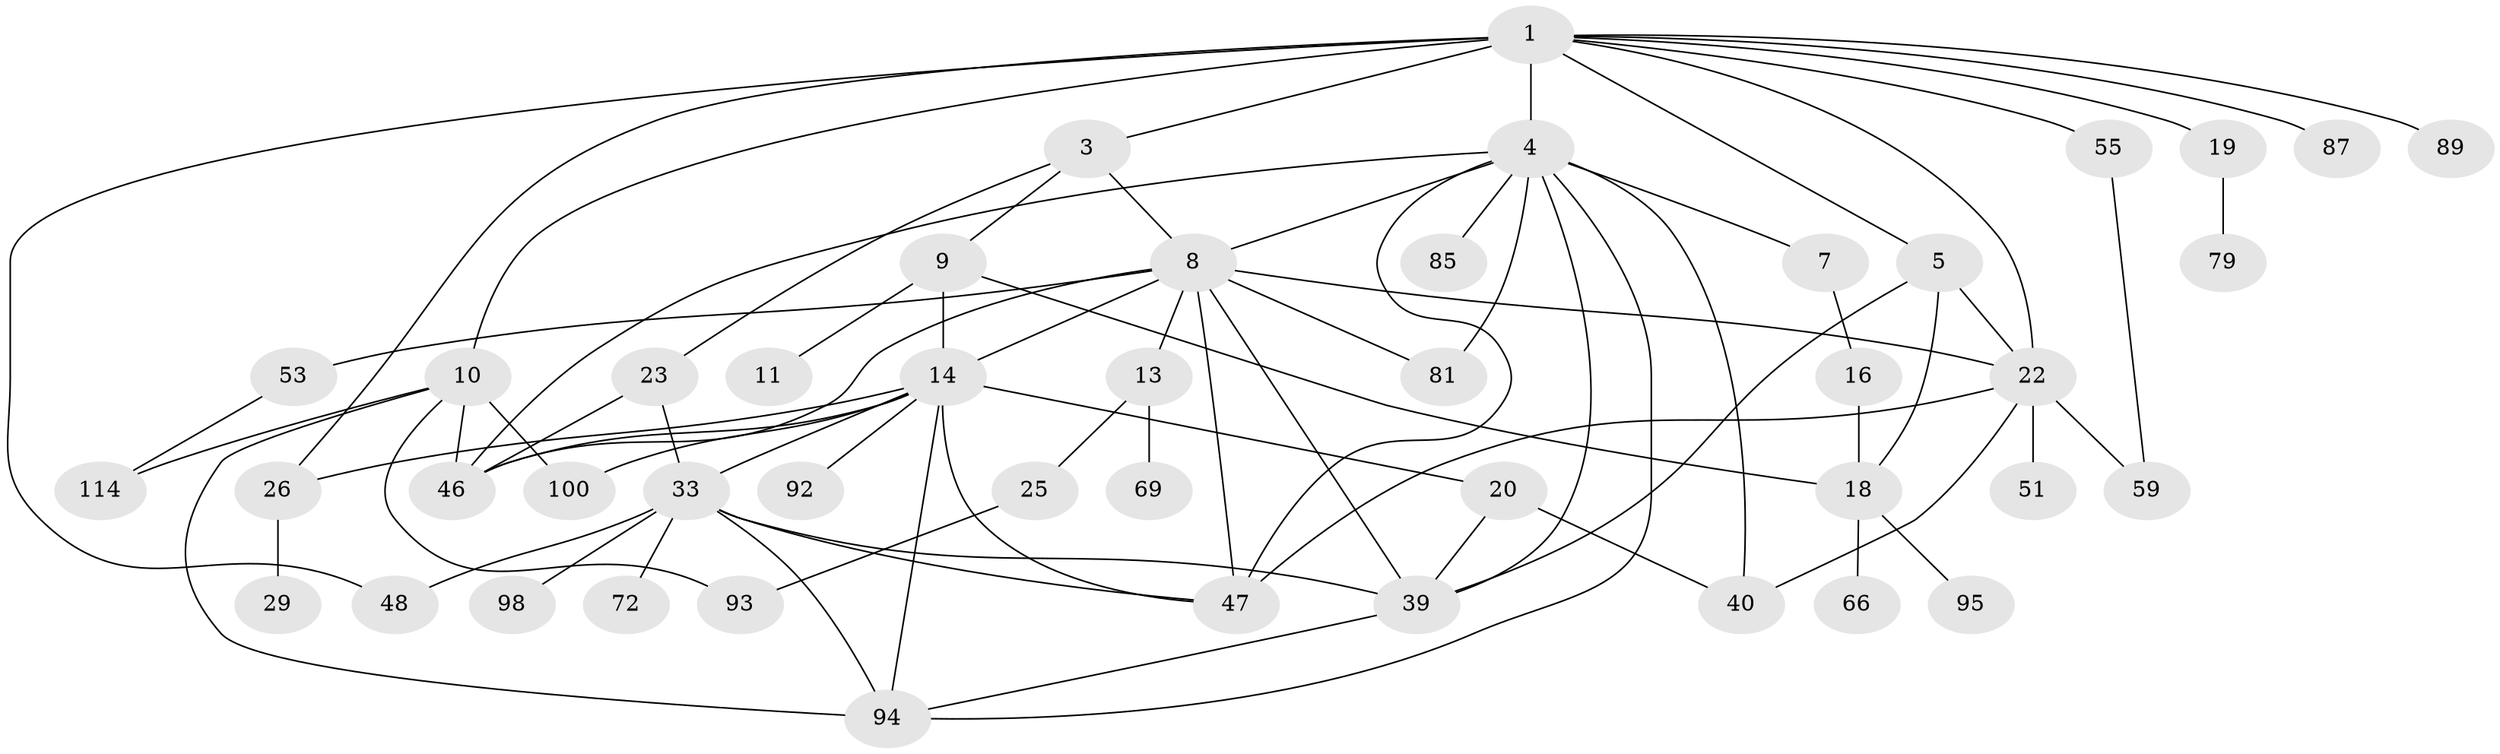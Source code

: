 // original degree distribution, {7: 0.008771929824561403, 8: 0.008771929824561403, 4: 0.13157894736842105, 2: 0.2982456140350877, 9: 0.008771929824561403, 5: 0.07017543859649122, 3: 0.22807017543859648, 1: 0.22807017543859648, 6: 0.017543859649122806}
// Generated by graph-tools (version 1.1) at 2025/17/03/04/25 18:17:00]
// undirected, 45 vertices, 76 edges
graph export_dot {
graph [start="1"]
  node [color=gray90,style=filled];
  1 [super="+2"];
  3;
  4 [super="+6"];
  5;
  7;
  8 [super="+12+54"];
  9 [super="+84"];
  10 [super="+30+15"];
  11 [super="+43"];
  13;
  14 [super="+37+90+17+57+21"];
  16;
  18 [super="+76+60"];
  19;
  20 [super="+31+106"];
  22 [super="+38+27"];
  23 [super="+41+24"];
  25 [super="+35"];
  26 [super="+101+64"];
  29;
  33 [super="+34"];
  39 [super="+50+44+61"];
  40 [super="+56"];
  46 [super="+49"];
  47 [super="+88+62+91"];
  48 [super="+71+70"];
  51;
  53 [super="+65"];
  55 [super="+63"];
  59 [super="+105"];
  66;
  69;
  72;
  79 [super="+83"];
  81 [super="+102"];
  85;
  87;
  89;
  92;
  93 [super="+104"];
  94;
  95;
  98;
  100;
  114;
  1 -- 3;
  1 -- 4;
  1 -- 5;
  1 -- 55;
  1 -- 87;
  1 -- 10 [weight=2];
  1 -- 48;
  1 -- 19;
  1 -- 22;
  1 -- 89;
  1 -- 26 [weight=2];
  3 -- 8;
  3 -- 9;
  3 -- 23;
  4 -- 7;
  4 -- 40;
  4 -- 39;
  4 -- 46;
  4 -- 47;
  4 -- 81 [weight=2];
  4 -- 85;
  4 -- 94;
  4 -- 8;
  5 -- 39;
  5 -- 22;
  5 -- 18;
  7 -- 16;
  8 -- 13;
  8 -- 14;
  8 -- 53 [weight=2];
  8 -- 46;
  8 -- 81;
  8 -- 47;
  8 -- 22;
  8 -- 39 [weight=2];
  9 -- 11;
  9 -- 18;
  9 -- 14 [weight=2];
  10 -- 100;
  10 -- 94;
  10 -- 114;
  10 -- 93;
  10 -- 46;
  13 -- 25;
  13 -- 69;
  14 -- 20 [weight=2];
  14 -- 100;
  14 -- 94;
  14 -- 92 [weight=2];
  14 -- 47;
  14 -- 46;
  14 -- 33;
  14 -- 26;
  16 -- 18;
  18 -- 66;
  18 -- 95;
  19 -- 79;
  20 -- 40 [weight=2];
  20 -- 39;
  22 -- 47;
  22 -- 51;
  22 -- 59;
  22 -- 40;
  23 -- 46;
  23 -- 33;
  25 -- 93;
  26 -- 29;
  33 -- 98;
  33 -- 72;
  33 -- 47;
  33 -- 48;
  33 -- 94;
  33 -- 39;
  39 -- 94;
  53 -- 114;
  55 -- 59;
}
